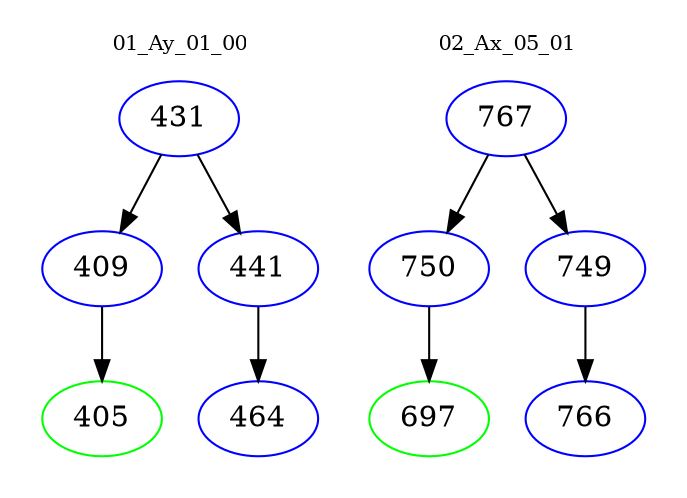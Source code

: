 digraph{
subgraph cluster_0 {
color = white
label = "01_Ay_01_00";
fontsize=10;
T0_431 [label="431", color="blue"]
T0_431 -> T0_409 [color="black"]
T0_409 [label="409", color="blue"]
T0_409 -> T0_405 [color="black"]
T0_405 [label="405", color="green"]
T0_431 -> T0_441 [color="black"]
T0_441 [label="441", color="blue"]
T0_441 -> T0_464 [color="black"]
T0_464 [label="464", color="blue"]
}
subgraph cluster_1 {
color = white
label = "02_Ax_05_01";
fontsize=10;
T1_767 [label="767", color="blue"]
T1_767 -> T1_750 [color="black"]
T1_750 [label="750", color="blue"]
T1_750 -> T1_697 [color="black"]
T1_697 [label="697", color="green"]
T1_767 -> T1_749 [color="black"]
T1_749 [label="749", color="blue"]
T1_749 -> T1_766 [color="black"]
T1_766 [label="766", color="blue"]
}
}

